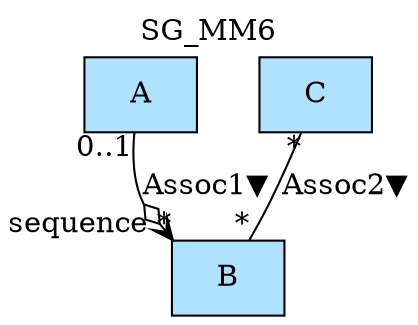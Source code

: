 digraph {graph[label=SG_MM6,labelloc=tl,labelfontsize=12];
"A"[shape=record,fillcolor=lightskyblue1,style = filled,label="A"];
"B"[shape=record,fillcolor=lightskyblue1,style = filled,label="B"];
"C"[shape=record,fillcolor=lightskyblue1,style = filled,label="C"];

"A"->"B"[label="Assoc1▼",arrowhead=veeodiamond,taillabel="0..1",headlabel="sequence *"];
"C"->"B"[label="Assoc2▼",dir=none,taillabel="*",headlabel="*"];
}